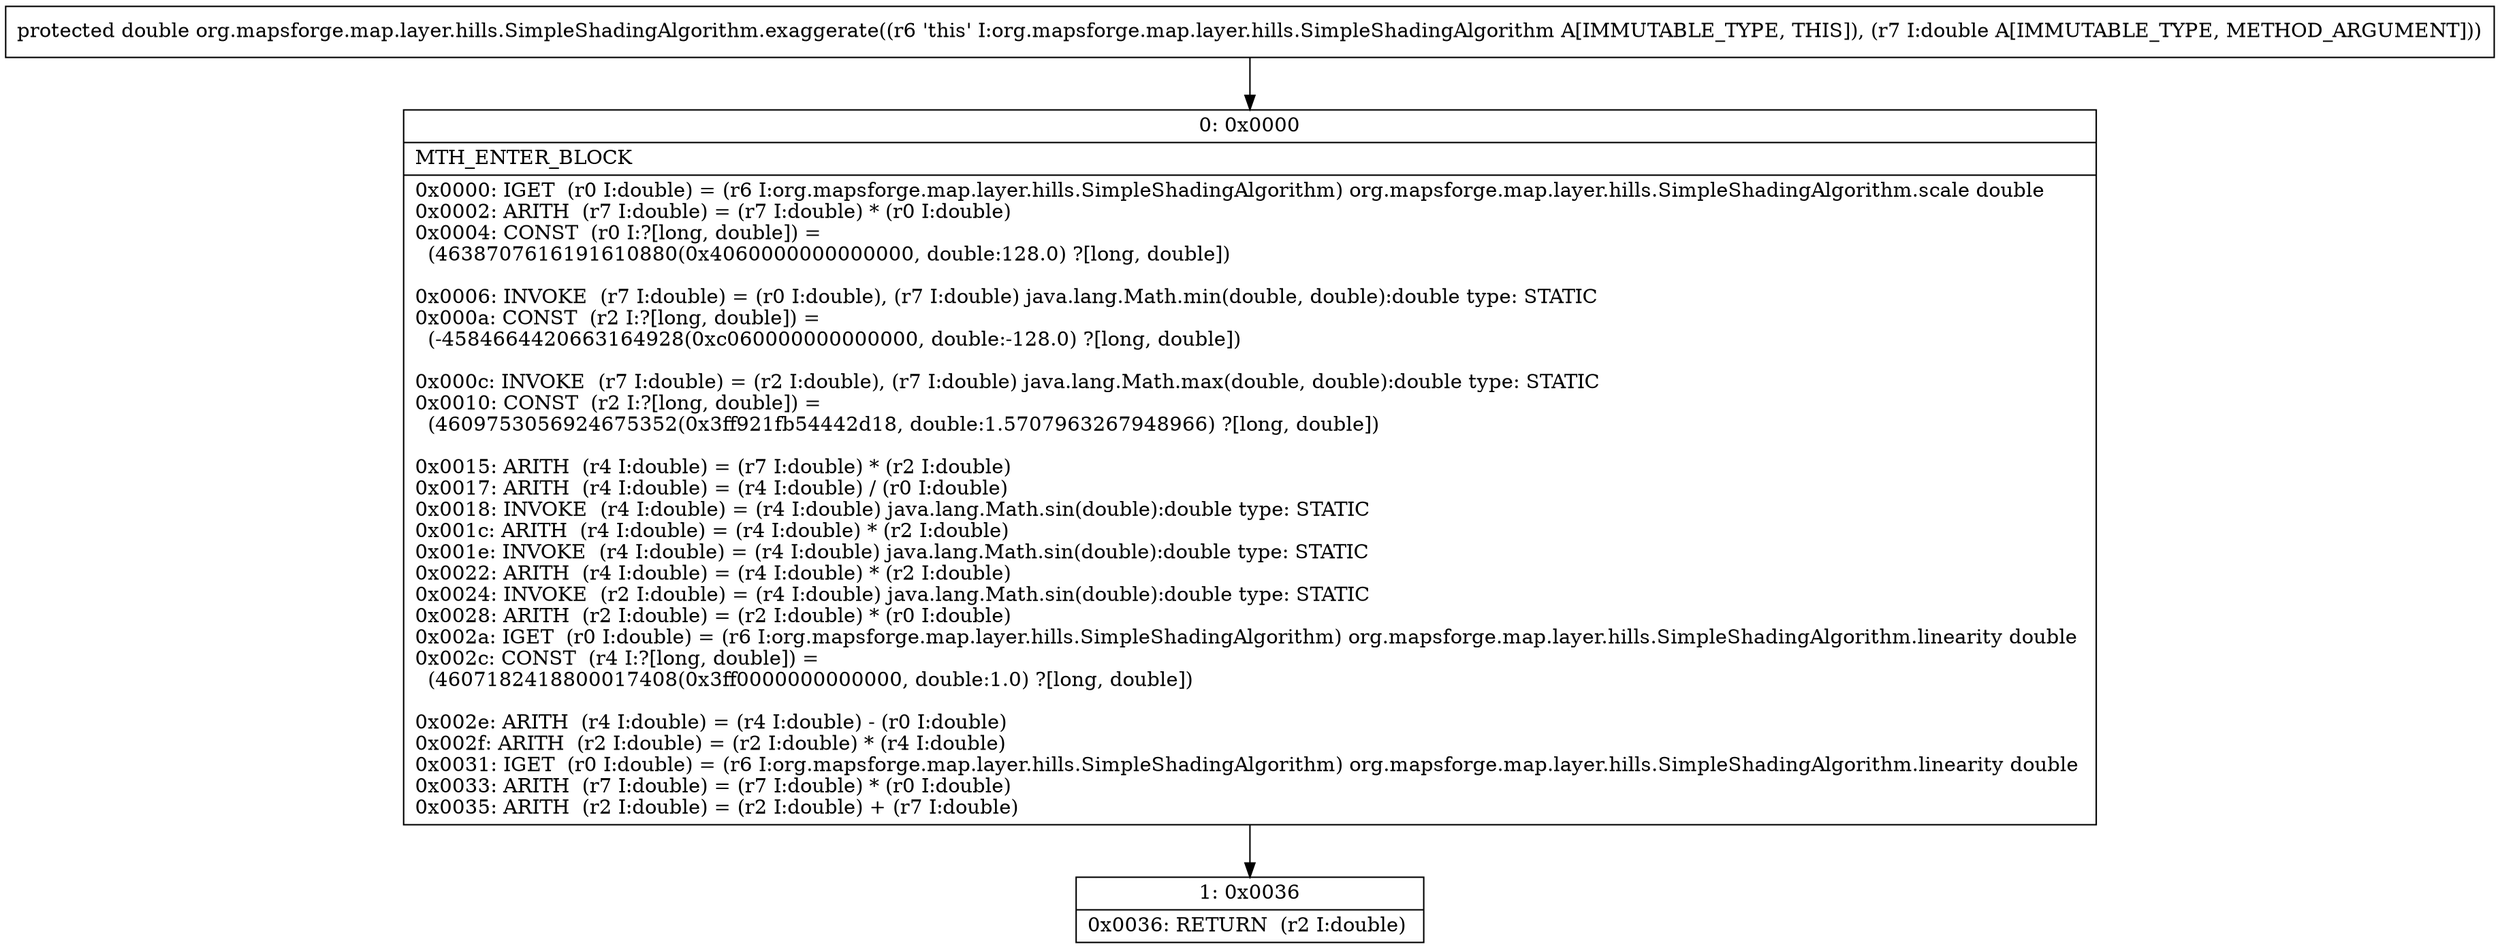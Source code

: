 digraph "CFG fororg.mapsforge.map.layer.hills.SimpleShadingAlgorithm.exaggerate(D)D" {
Node_0 [shape=record,label="{0\:\ 0x0000|MTH_ENTER_BLOCK\l|0x0000: IGET  (r0 I:double) = (r6 I:org.mapsforge.map.layer.hills.SimpleShadingAlgorithm) org.mapsforge.map.layer.hills.SimpleShadingAlgorithm.scale double \l0x0002: ARITH  (r7 I:double) = (r7 I:double) * (r0 I:double) \l0x0004: CONST  (r0 I:?[long, double]) = \l  (4638707616191610880(0x4060000000000000, double:128.0) ?[long, double])\l \l0x0006: INVOKE  (r7 I:double) = (r0 I:double), (r7 I:double) java.lang.Math.min(double, double):double type: STATIC \l0x000a: CONST  (r2 I:?[long, double]) = \l  (\-4584664420663164928(0xc060000000000000, double:\-128.0) ?[long, double])\l \l0x000c: INVOKE  (r7 I:double) = (r2 I:double), (r7 I:double) java.lang.Math.max(double, double):double type: STATIC \l0x0010: CONST  (r2 I:?[long, double]) = \l  (4609753056924675352(0x3ff921fb54442d18, double:1.5707963267948966) ?[long, double])\l \l0x0015: ARITH  (r4 I:double) = (r7 I:double) * (r2 I:double) \l0x0017: ARITH  (r4 I:double) = (r4 I:double) \/ (r0 I:double) \l0x0018: INVOKE  (r4 I:double) = (r4 I:double) java.lang.Math.sin(double):double type: STATIC \l0x001c: ARITH  (r4 I:double) = (r4 I:double) * (r2 I:double) \l0x001e: INVOKE  (r4 I:double) = (r4 I:double) java.lang.Math.sin(double):double type: STATIC \l0x0022: ARITH  (r4 I:double) = (r4 I:double) * (r2 I:double) \l0x0024: INVOKE  (r2 I:double) = (r4 I:double) java.lang.Math.sin(double):double type: STATIC \l0x0028: ARITH  (r2 I:double) = (r2 I:double) * (r0 I:double) \l0x002a: IGET  (r0 I:double) = (r6 I:org.mapsforge.map.layer.hills.SimpleShadingAlgorithm) org.mapsforge.map.layer.hills.SimpleShadingAlgorithm.linearity double \l0x002c: CONST  (r4 I:?[long, double]) = \l  (4607182418800017408(0x3ff0000000000000, double:1.0) ?[long, double])\l \l0x002e: ARITH  (r4 I:double) = (r4 I:double) \- (r0 I:double) \l0x002f: ARITH  (r2 I:double) = (r2 I:double) * (r4 I:double) \l0x0031: IGET  (r0 I:double) = (r6 I:org.mapsforge.map.layer.hills.SimpleShadingAlgorithm) org.mapsforge.map.layer.hills.SimpleShadingAlgorithm.linearity double \l0x0033: ARITH  (r7 I:double) = (r7 I:double) * (r0 I:double) \l0x0035: ARITH  (r2 I:double) = (r2 I:double) + (r7 I:double) \l}"];
Node_1 [shape=record,label="{1\:\ 0x0036|0x0036: RETURN  (r2 I:double) \l}"];
MethodNode[shape=record,label="{protected double org.mapsforge.map.layer.hills.SimpleShadingAlgorithm.exaggerate((r6 'this' I:org.mapsforge.map.layer.hills.SimpleShadingAlgorithm A[IMMUTABLE_TYPE, THIS]), (r7 I:double A[IMMUTABLE_TYPE, METHOD_ARGUMENT])) }"];
MethodNode -> Node_0;
Node_0 -> Node_1;
}

